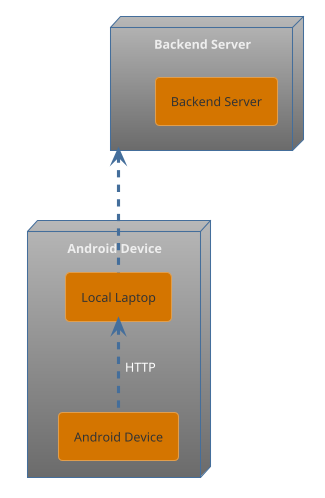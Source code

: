 @startuml a
!define RECTANGLE class

!theme spacelab



node "Android Device" as user_device {
  agent "Android Device" as web
  agent "Local Laptop" as laptop
}

node "Backend Server" as backend {
  agent "Backend Server" as backendserver
}


web .up.> laptop: HTTP
laptop .up.> backend: HTTP through tunnel
@enduml